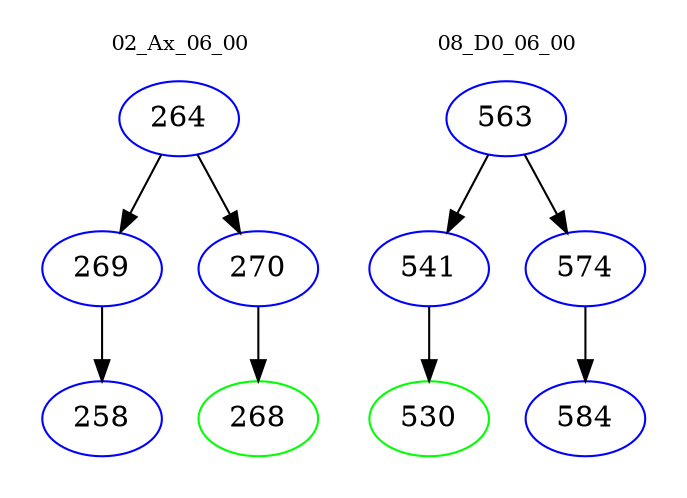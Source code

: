 digraph{
subgraph cluster_0 {
color = white
label = "02_Ax_06_00";
fontsize=10;
T0_264 [label="264", color="blue"]
T0_264 -> T0_269 [color="black"]
T0_269 [label="269", color="blue"]
T0_269 -> T0_258 [color="black"]
T0_258 [label="258", color="blue"]
T0_264 -> T0_270 [color="black"]
T0_270 [label="270", color="blue"]
T0_270 -> T0_268 [color="black"]
T0_268 [label="268", color="green"]
}
subgraph cluster_1 {
color = white
label = "08_D0_06_00";
fontsize=10;
T1_563 [label="563", color="blue"]
T1_563 -> T1_541 [color="black"]
T1_541 [label="541", color="blue"]
T1_541 -> T1_530 [color="black"]
T1_530 [label="530", color="green"]
T1_563 -> T1_574 [color="black"]
T1_574 [label="574", color="blue"]
T1_574 -> T1_584 [color="black"]
T1_584 [label="584", color="blue"]
}
}
